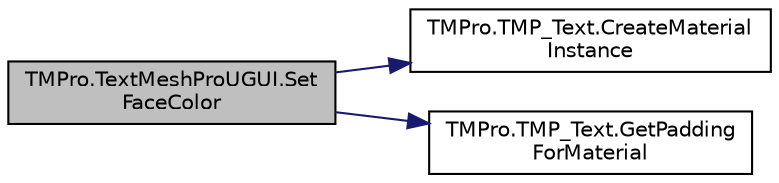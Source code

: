 digraph "TMPro.TextMeshProUGUI.SetFaceColor"
{
 // LATEX_PDF_SIZE
  edge [fontname="Helvetica",fontsize="10",labelfontname="Helvetica",labelfontsize="10"];
  node [fontname="Helvetica",fontsize="10",shape=record];
  rankdir="LR";
  Node1 [label="TMPro.TextMeshProUGUI.Set\lFaceColor",height=0.2,width=0.4,color="black", fillcolor="grey75", style="filled", fontcolor="black",tooltip="Function called internally to set the face color of the material. This will results in an instance of..."];
  Node1 -> Node2 [color="midnightblue",fontsize="10",style="solid",fontname="Helvetica"];
  Node2 [label="TMPro.TMP_Text.CreateMaterial\lInstance",height=0.2,width=0.4,color="black", fillcolor="white", style="filled",URL="$class_t_m_pro_1_1_t_m_p___text.html#a427ecf798a6c03dd9f3230b3ceaf1f61",tooltip="Method to set the materials of the text and sub text objects."];
  Node1 -> Node3 [color="midnightblue",fontsize="10",style="solid",fontname="Helvetica"];
  Node3 [label="TMPro.TMP_Text.GetPadding\lForMaterial",height=0.2,width=0.4,color="black", fillcolor="white", style="filled",URL="$class_t_m_pro_1_1_t_m_p___text.html#a7182ea72ca6b396af6cae05cee59243d",tooltip="Get the padding value for the currently assigned material"];
}
